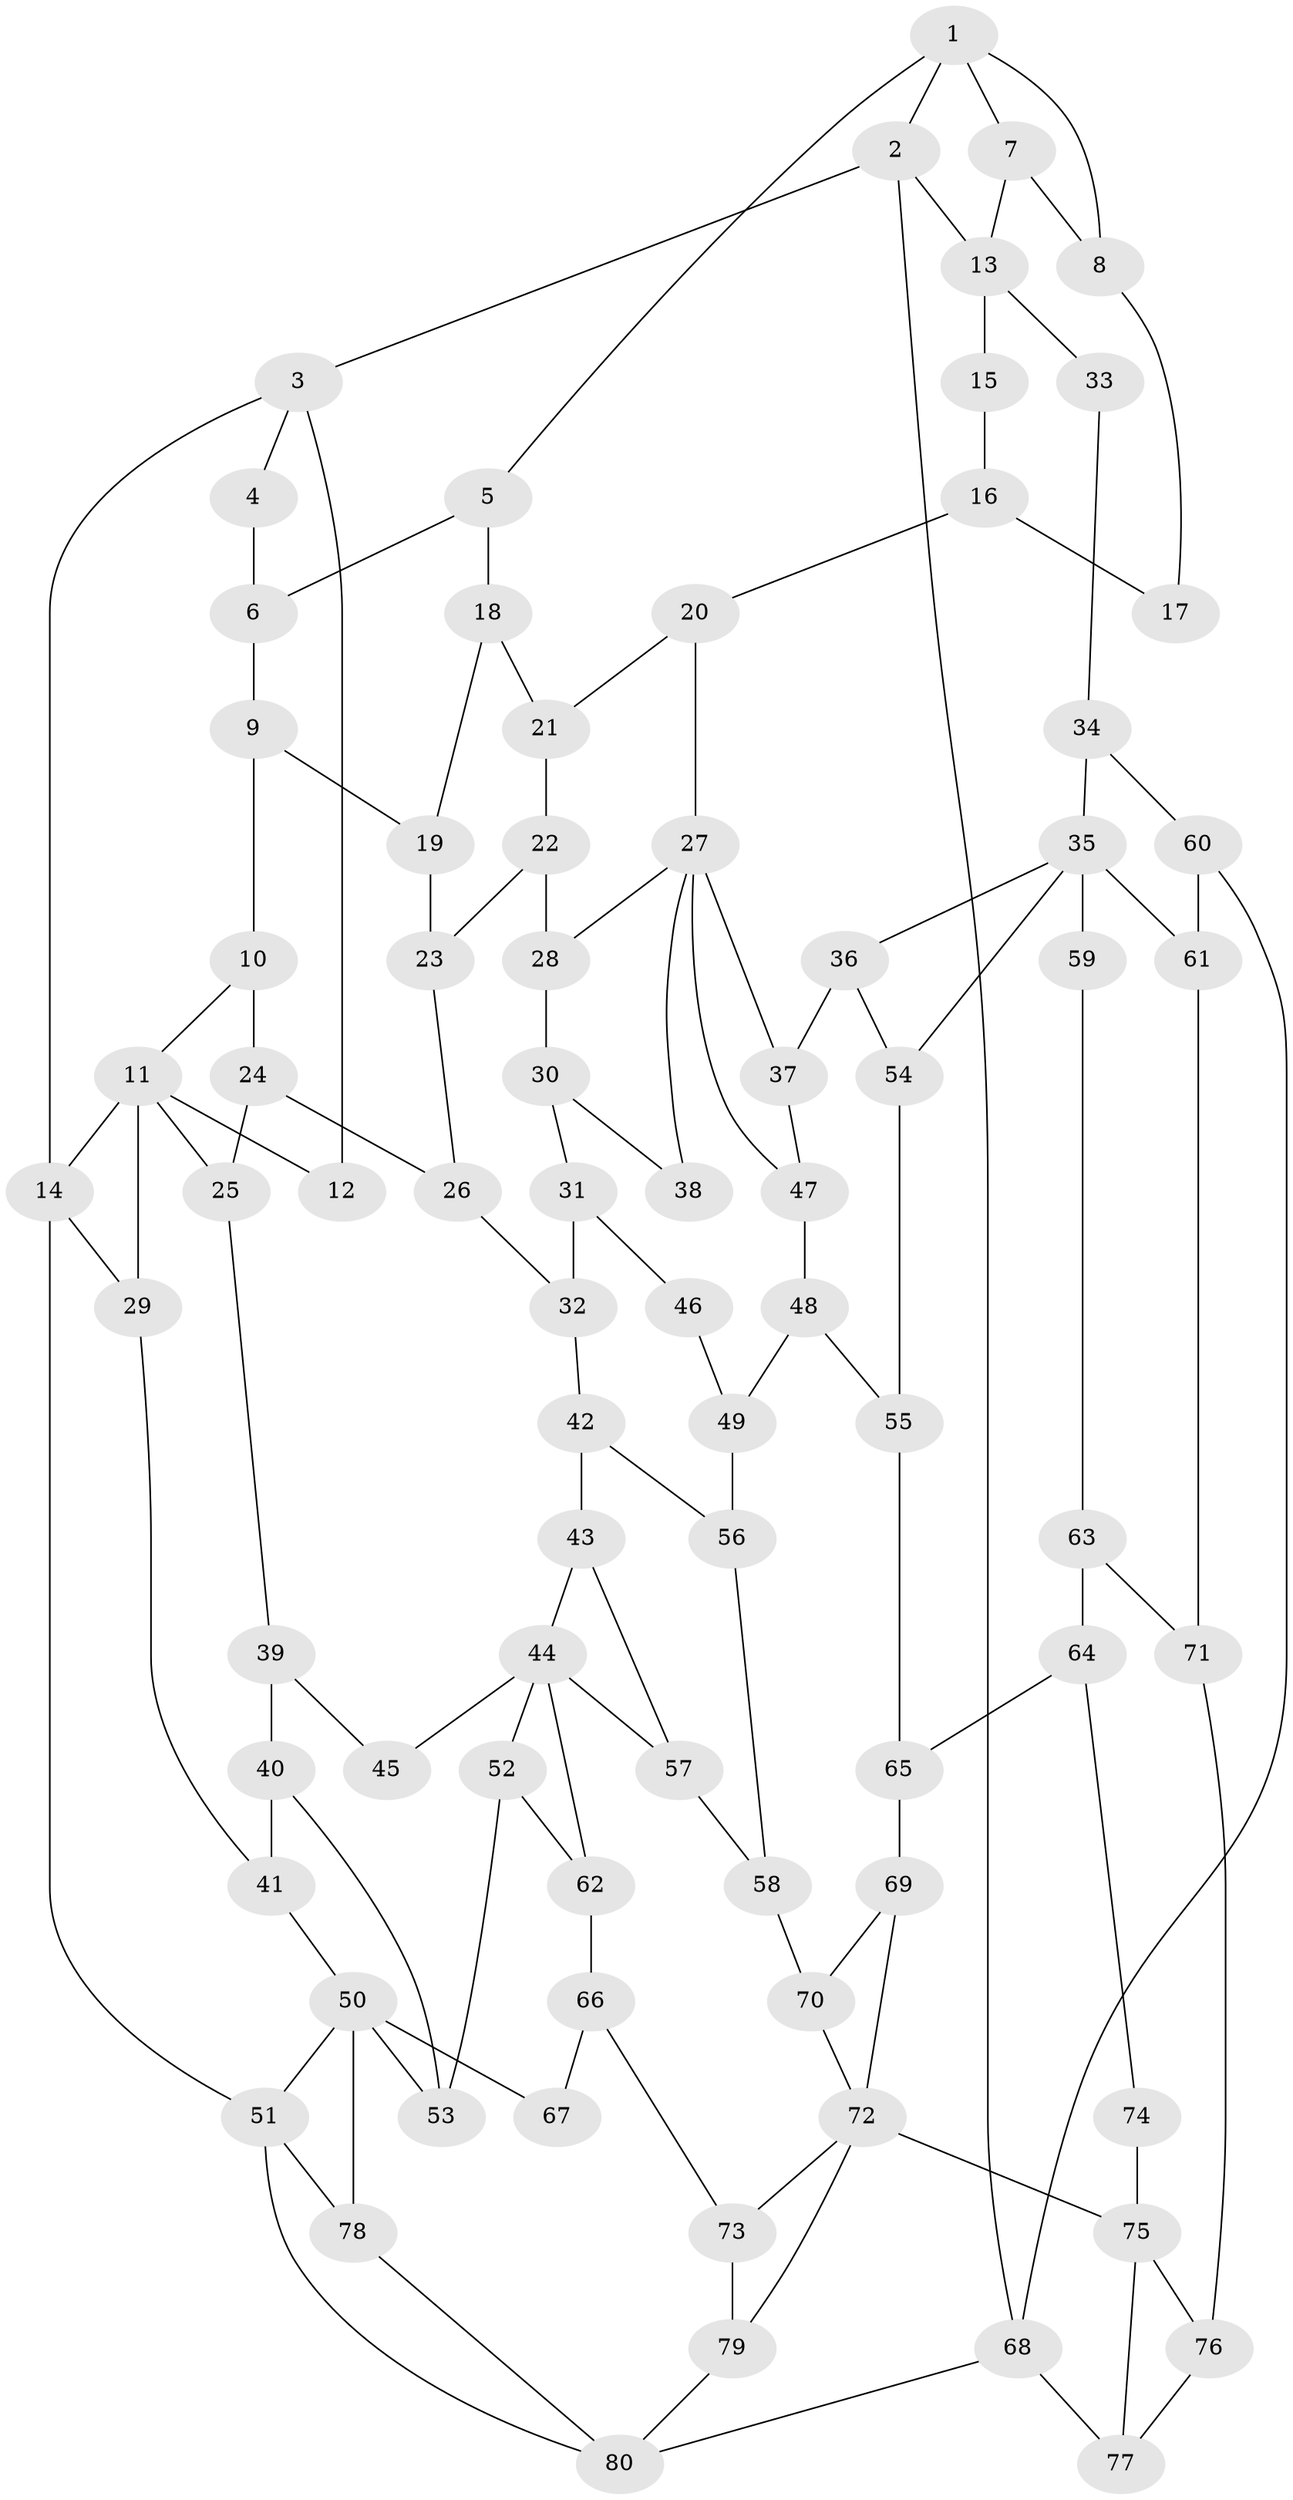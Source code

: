 // original degree distribution, {3: 0.03571428571428571, 4: 0.24107142857142858, 6: 0.24107142857142858, 5: 0.48214285714285715}
// Generated by graph-tools (version 1.1) at 2025/54/03/04/25 22:54:08]
// undirected, 80 vertices, 125 edges
graph export_dot {
  node [color=gray90,style=filled];
  1;
  2;
  3;
  4;
  5;
  6;
  7;
  8;
  9;
  10;
  11;
  12;
  13;
  14;
  15;
  16;
  17;
  18;
  19;
  20;
  21;
  22;
  23;
  24;
  25;
  26;
  27;
  28;
  29;
  30;
  31;
  32;
  33;
  34;
  35;
  36;
  37;
  38;
  39;
  40;
  41;
  42;
  43;
  44;
  45;
  46;
  47;
  48;
  49;
  50;
  51;
  52;
  53;
  54;
  55;
  56;
  57;
  58;
  59;
  60;
  61;
  62;
  63;
  64;
  65;
  66;
  67;
  68;
  69;
  70;
  71;
  72;
  73;
  74;
  75;
  76;
  77;
  78;
  79;
  80;
  1 -- 2 [weight=1.0];
  1 -- 5 [weight=1.0];
  1 -- 7 [weight=1.0];
  1 -- 8 [weight=1.0];
  2 -- 3 [weight=1.0];
  2 -- 13 [weight=1.0];
  2 -- 68 [weight=1.0];
  3 -- 4 [weight=1.0];
  3 -- 12 [weight=1.0];
  3 -- 14 [weight=1.0];
  4 -- 6 [weight=1.0];
  5 -- 6 [weight=1.0];
  5 -- 18 [weight=1.0];
  6 -- 9 [weight=1.0];
  7 -- 8 [weight=1.0];
  7 -- 13 [weight=1.0];
  8 -- 17 [weight=1.0];
  9 -- 10 [weight=1.0];
  9 -- 19 [weight=1.0];
  10 -- 11 [weight=1.0];
  10 -- 24 [weight=1.0];
  11 -- 12 [weight=1.0];
  11 -- 14 [weight=1.0];
  11 -- 25 [weight=1.0];
  11 -- 29 [weight=1.0];
  13 -- 15 [weight=2.0];
  13 -- 33 [weight=2.0];
  14 -- 29 [weight=1.0];
  14 -- 51 [weight=1.0];
  15 -- 16 [weight=2.0];
  16 -- 17 [weight=2.0];
  16 -- 20 [weight=2.0];
  18 -- 19 [weight=1.0];
  18 -- 21 [weight=1.0];
  19 -- 23 [weight=1.0];
  20 -- 21 [weight=1.0];
  20 -- 27 [weight=2.0];
  21 -- 22 [weight=1.0];
  22 -- 23 [weight=1.0];
  22 -- 28 [weight=1.0];
  23 -- 26 [weight=1.0];
  24 -- 25 [weight=1.0];
  24 -- 26 [weight=1.0];
  25 -- 39 [weight=1.0];
  26 -- 32 [weight=1.0];
  27 -- 28 [weight=1.0];
  27 -- 37 [weight=1.0];
  27 -- 38 [weight=1.0];
  27 -- 47 [weight=1.0];
  28 -- 30 [weight=1.0];
  29 -- 41 [weight=1.0];
  30 -- 31 [weight=1.0];
  30 -- 38 [weight=1.0];
  31 -- 32 [weight=1.0];
  31 -- 46 [weight=1.0];
  32 -- 42 [weight=1.0];
  33 -- 34 [weight=1.0];
  34 -- 35 [weight=1.0];
  34 -- 60 [weight=1.0];
  35 -- 36 [weight=1.0];
  35 -- 54 [weight=1.0];
  35 -- 59 [weight=2.0];
  35 -- 61 [weight=1.0];
  36 -- 37 [weight=1.0];
  36 -- 54 [weight=1.0];
  37 -- 47 [weight=1.0];
  39 -- 40 [weight=1.0];
  39 -- 45 [weight=1.0];
  40 -- 41 [weight=1.0];
  40 -- 53 [weight=1.0];
  41 -- 50 [weight=1.0];
  42 -- 43 [weight=1.0];
  42 -- 56 [weight=1.0];
  43 -- 44 [weight=1.0];
  43 -- 57 [weight=1.0];
  44 -- 45 [weight=2.0];
  44 -- 52 [weight=1.0];
  44 -- 57 [weight=1.0];
  44 -- 62 [weight=1.0];
  46 -- 49 [weight=1.0];
  47 -- 48 [weight=1.0];
  48 -- 49 [weight=1.0];
  48 -- 55 [weight=1.0];
  49 -- 56 [weight=1.0];
  50 -- 51 [weight=1.0];
  50 -- 53 [weight=1.0];
  50 -- 67 [weight=2.0];
  50 -- 78 [weight=1.0];
  51 -- 78 [weight=1.0];
  51 -- 80 [weight=1.0];
  52 -- 53 [weight=1.0];
  52 -- 62 [weight=1.0];
  54 -- 55 [weight=1.0];
  55 -- 65 [weight=1.0];
  56 -- 58 [weight=1.0];
  57 -- 58 [weight=1.0];
  58 -- 70 [weight=1.0];
  59 -- 63 [weight=1.0];
  60 -- 61 [weight=1.0];
  60 -- 68 [weight=1.0];
  61 -- 71 [weight=1.0];
  62 -- 66 [weight=1.0];
  63 -- 64 [weight=1.0];
  63 -- 71 [weight=1.0];
  64 -- 65 [weight=1.0];
  64 -- 74 [weight=1.0];
  65 -- 69 [weight=1.0];
  66 -- 67 [weight=1.0];
  66 -- 73 [weight=1.0];
  68 -- 77 [weight=1.0];
  68 -- 80 [weight=1.0];
  69 -- 70 [weight=1.0];
  69 -- 72 [weight=1.0];
  70 -- 72 [weight=1.0];
  71 -- 76 [weight=1.0];
  72 -- 73 [weight=1.0];
  72 -- 75 [weight=2.0];
  72 -- 79 [weight=1.0];
  73 -- 79 [weight=1.0];
  74 -- 75 [weight=2.0];
  75 -- 76 [weight=1.0];
  75 -- 77 [weight=1.0];
  76 -- 77 [weight=1.0];
  78 -- 80 [weight=1.0];
  79 -- 80 [weight=1.0];
}
